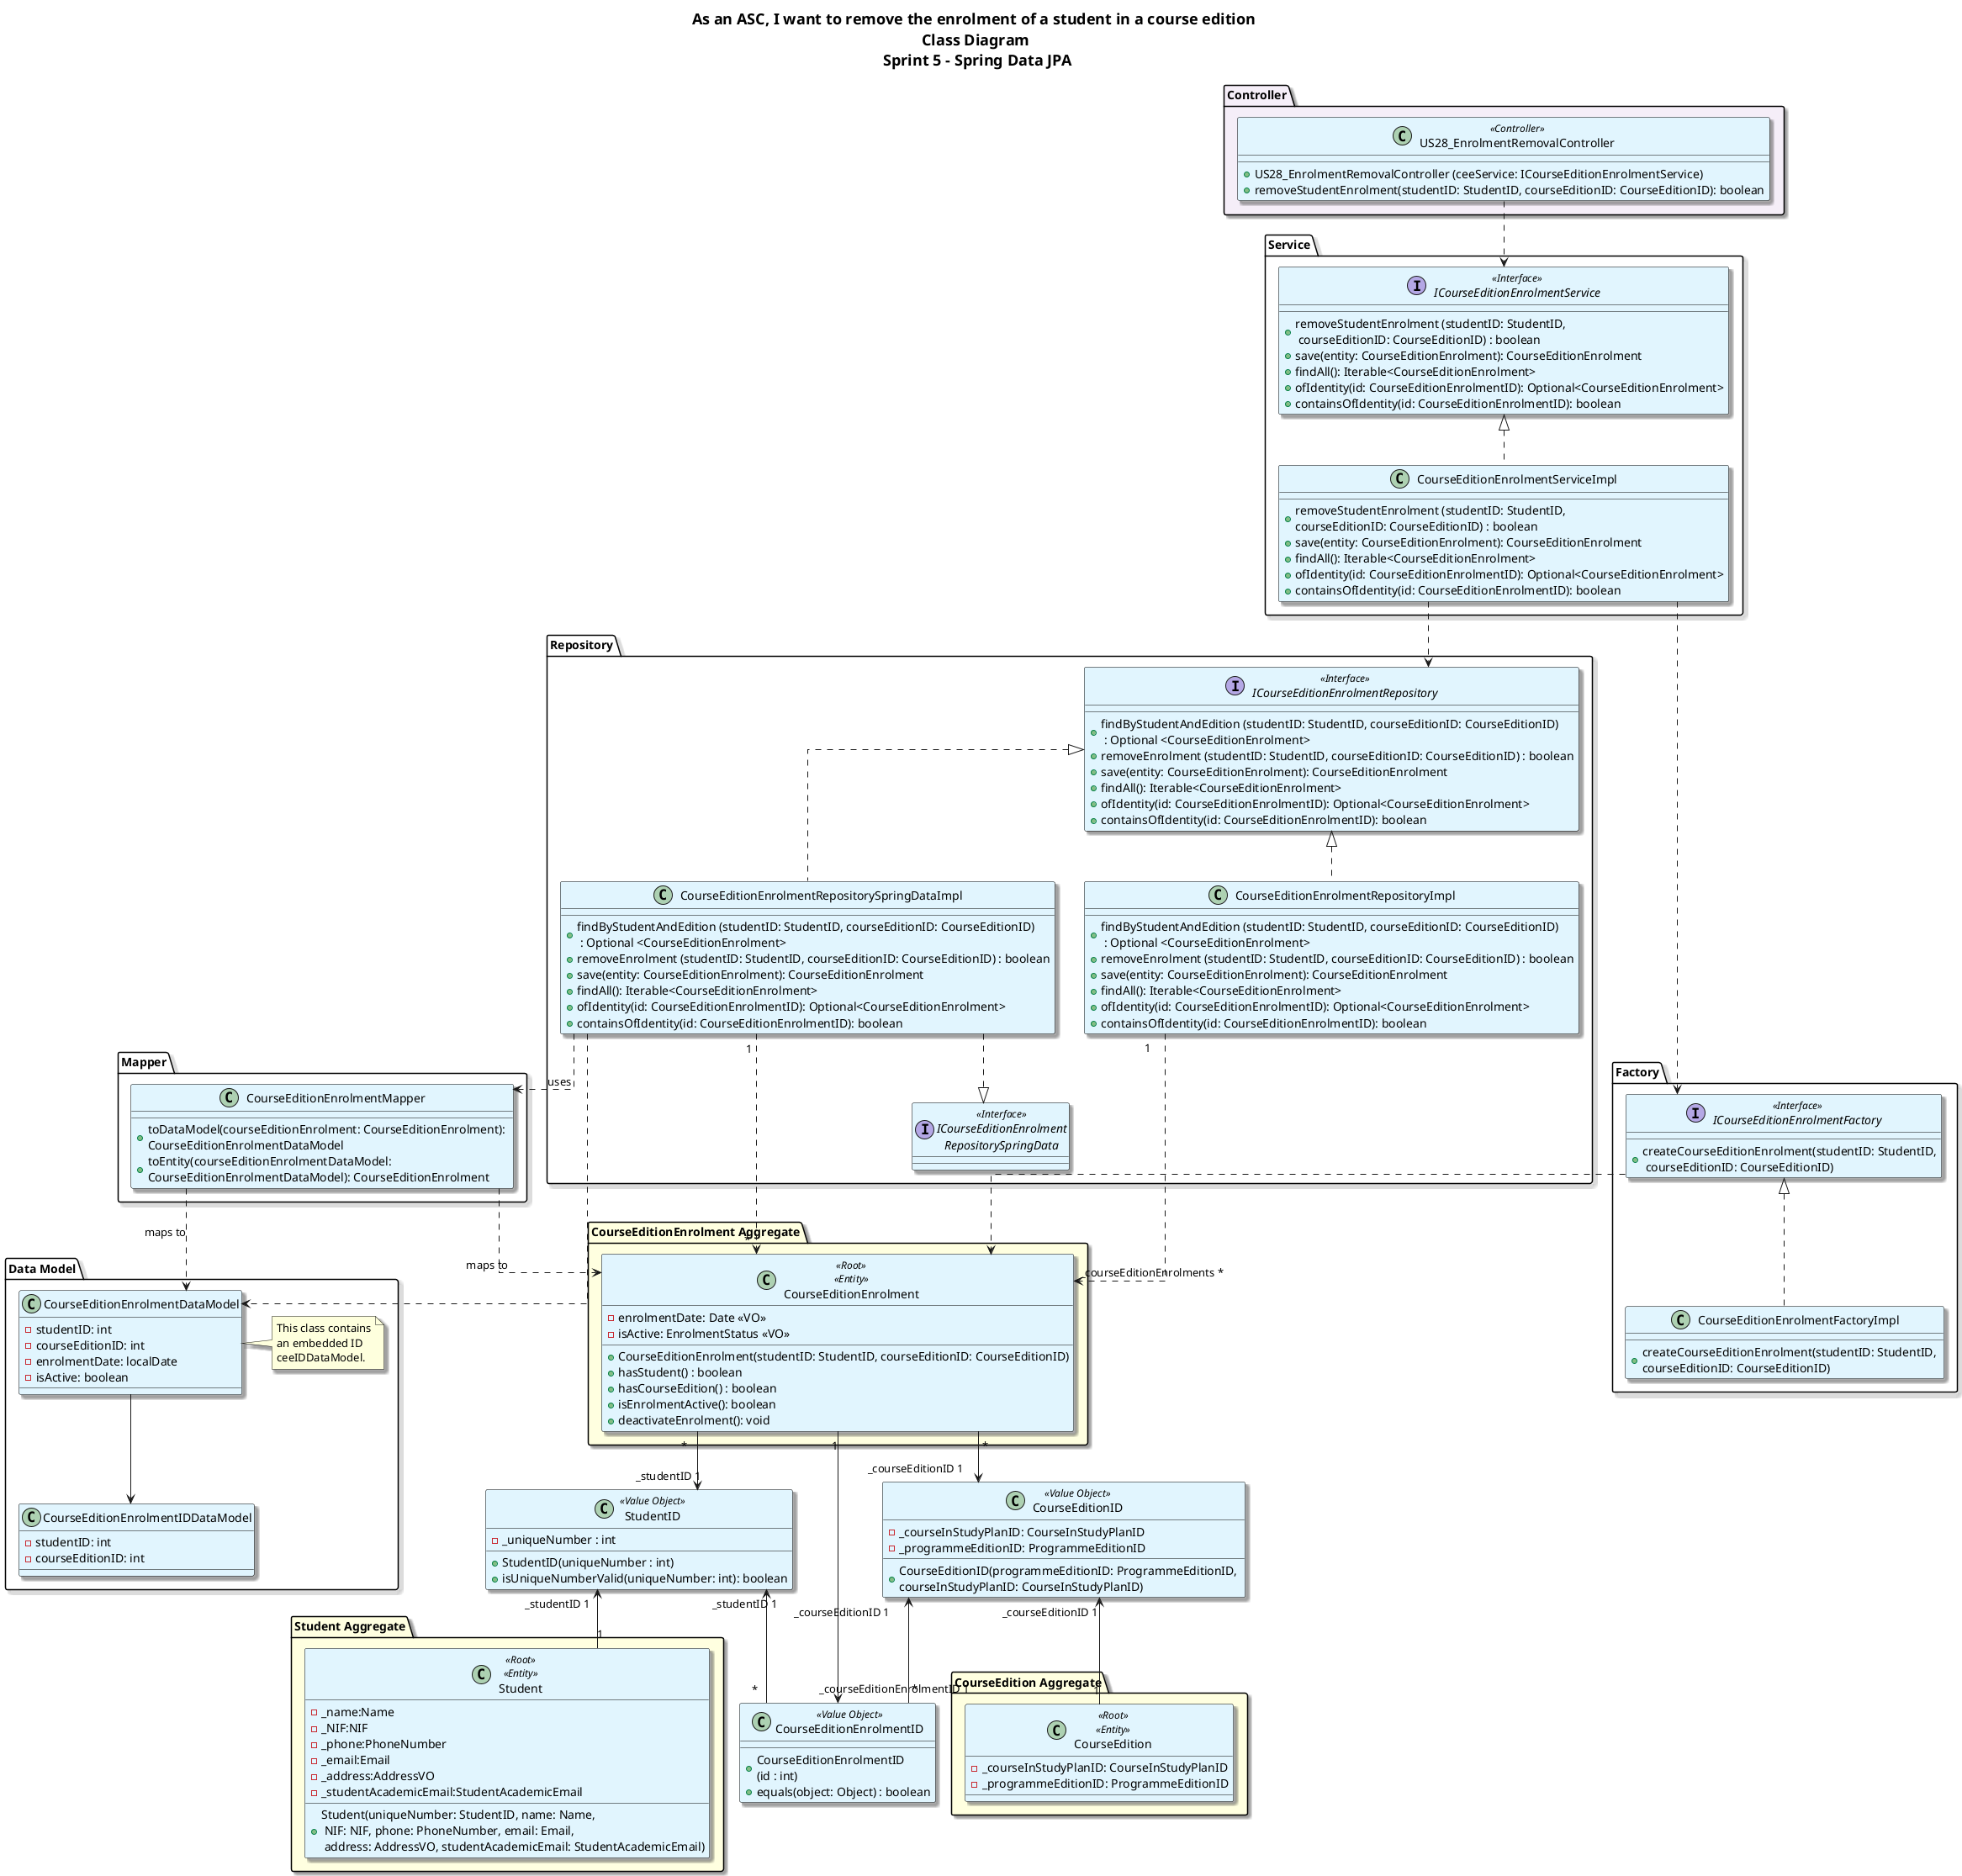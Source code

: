 @startuml
title As an ASC, I want to remove the enrolment of a student in a course edition \n Class Diagram \n Sprint 5 - Spring Data JPA

' ========== SETTINGS ==========
skinparam classBackgroundColor #E1F5FE
skinparam titleFontSize 18
skinparam linetype ortho
skinparam LegendBackgroundColor white
skinparam LegendBorderColor white
skinparam classFontSize 14
skinparam shadowing true
skinparam rectangle {
  RoundCorner 20
}
skinparam classBorderColor Black


' ========== CONTROLLER LAYER ==========
package Controller #F5EEF8{
class US28_EnrolmentRemovalController <<Controller>> {
    +US28_EnrolmentRemovalController (ceeService: ICourseEditionEnrolmentService)
    +removeStudentEnrolment(studentID: StudentID, courseEditionID: CourseEditionID): boolean
}
}


' ========== SERVICE LAYER ==========
package Service {
interface ICourseEditionEnrolmentService <<Interface>> {
    +removeStudentEnrolment (studentID: StudentID,\n courseEditionID: CourseEditionID) : boolean
    +save(entity: CourseEditionEnrolment): CourseEditionEnrolment
    +findAll(): Iterable<CourseEditionEnrolment>
    +ofIdentity(id: CourseEditionEnrolmentID): Optional<CourseEditionEnrolment>
    +containsOfIdentity(id: CourseEditionEnrolmentID): boolean
}

class CourseEditionEnrolmentServiceImpl {
    +removeStudentEnrolment (studentID: StudentID, \ncourseEditionID: CourseEditionID) : boolean
    +save(entity: CourseEditionEnrolment): CourseEditionEnrolment
    +findAll(): Iterable<CourseEditionEnrolment>
    +ofIdentity(id: CourseEditionEnrolmentID): Optional<CourseEditionEnrolment>
    +containsOfIdentity(id: CourseEditionEnrolmentID): boolean
}
}


' ========== REPOSITORY LAYER ==========
package Repository {
interface ICourseEditionEnrolmentRepository <<Interface>> {
    +findByStudentAndEdition (studentID: StudentID, courseEditionID: CourseEditionID)\n : Optional <CourseEditionEnrolment>
    +removeEnrolment (studentID: StudentID, courseEditionID: CourseEditionID) : boolean
    +save(entity: CourseEditionEnrolment): CourseEditionEnrolment
    +findAll(): Iterable<CourseEditionEnrolment>
    +ofIdentity(id: CourseEditionEnrolmentID): Optional<CourseEditionEnrolment>
    +containsOfIdentity(id: CourseEditionEnrolmentID): boolean
}

class CourseEditionEnrolmentRepositoryImpl {
    +findByStudentAndEdition (studentID: StudentID, courseEditionID: CourseEditionID)\n : Optional <CourseEditionEnrolment>
    +removeEnrolment (studentID: StudentID, courseEditionID: CourseEditionID) : boolean
    +save(entity: CourseEditionEnrolment): CourseEditionEnrolment
    +findAll(): Iterable<CourseEditionEnrolment>
    +ofIdentity(id: CourseEditionEnrolmentID): Optional<CourseEditionEnrolment>
    +containsOfIdentity(id: CourseEditionEnrolmentID): boolean
}

class CourseEditionEnrolmentRepositorySpringDataImpl{
    +findByStudentAndEdition (studentID: StudentID, courseEditionID: CourseEditionID)\n : Optional <CourseEditionEnrolment>
    +removeEnrolment (studentID: StudentID, courseEditionID: CourseEditionID) : boolean
    +save(entity: CourseEditionEnrolment): CourseEditionEnrolment
    +findAll(): Iterable<CourseEditionEnrolment>
    +ofIdentity(id: CourseEditionEnrolmentID): Optional<CourseEditionEnrolment>
    +containsOfIdentity(id: CourseEditionEnrolmentID): boolean
}

interface ICourseEditionEnrolment\nRepositorySpringData <<Interface>> {
}
}


' ========== FACTORY LAYER ==========
package Factory {
interface ICourseEditionEnrolmentFactory <<Interface>> {
    +createCourseEditionEnrolment(studentID: StudentID,\n courseEditionID: CourseEditionID)
}

class CourseEditionEnrolmentFactoryImpl {
    +createCourseEditionEnrolment(studentID: StudentID, \ncourseEditionID: CourseEditionID)
}
}


' ========== MAPPING LAYER ==========
package Mapper {
class CourseEditionEnrolmentMapper {
    +toDataModel(courseEditionEnrolment: CourseEditionEnrolment): \nCourseEditionEnrolmentDataModel
    +toEntity(courseEditionEnrolmentDataModel: \nCourseEditionEnrolmentDataModel): CourseEditionEnrolment
}
}


' ========== DATA MODEL ==========
package "Data Model" {
class CourseEditionEnrolmentDataModel {
    -studentID: int
    -courseEditionID: int
    -enrolmentDate: localDate
    -isActive: boolean
}

class CourseEditionEnrolmentIDDataModel {
    - studentID: int
    - courseEditionID: int
}

    note right of CourseEditionEnrolmentDataModel
        This class contains
        an embedded ID
        ceeIDDataModel.
    end note
}


' ========== DOMAIN: COURSE ENROLMENT AGGREGATE ==========
package "CourseEditionEnrolment Aggregate" #LightYellow{
class CourseEditionEnrolment <<Root>> <<Entity>>{
    -enrolmentDate: Date <<VO>>
    -isActive: EnrolmentStatus <<VO>>
    +CourseEditionEnrolment(studentID: StudentID, courseEditionID: CourseEditionID)
    +hasStudent() : boolean
    +hasCourseEdition() : boolean
    +isEnrolmentActive(): boolean
    +deactivateEnrolment(): void
}
}

class CourseEditionEnrolmentID <<Value Object>> {
    + CourseEditionEnrolmentID\n(id : int)
    + equals(object: Object) : boolean
}


' ========== DOMAIN: STUDENT AGGREGATE ==========
package "Student Aggregate" #LightYellow{
class Student <<Root>> <<Entity>>{
    -_name:Name
    -_NIF:NIF
    -_phone:PhoneNumber
    -_email:Email
    -_address:AddressVO
    -_studentAcademicEmail:StudentAcademicEmail
    + Student(uniqueNumber: StudentID, name: Name, \n NIF: NIF, phone: PhoneNumber, email: Email, \n address: AddressVO, studentAcademicEmail: StudentAcademicEmail)
}
}

class StudentID <<Value Object>> {
    -_uniqueNumber : int
    + StudentID(uniqueNumber : int)
    + isUniqueNumberValid(uniqueNumber: int): boolean
}


' ========== DOMAIN: COURSE EDITION AGGREGATE ==========
package "CourseEdition Aggregate" #LightYellow{
class CourseEdition <<Root>> <<Entity>>{
    -_courseInStudyPlanID: CourseInStudyPlanID
    -_programmeEditionID: ProgrammeEditionID
}
}

class CourseEditionID <<Value Object>> {
    -_courseInStudyPlanID: CourseInStudyPlanID
    -_programmeEditionID: ProgrammeEditionID
    + CourseEditionID(programmeEditionID: ProgrammeEditionID, \ncourseInStudyPlanID: CourseInStudyPlanID)
}


' ========== RELATIONSHIPS ==========
US28_EnrolmentRemovalController ..> ICourseEditionEnrolmentService
ICourseEditionEnrolmentService <|.. CourseEditionEnrolmentServiceImpl
CourseEditionEnrolmentServiceImpl ..> ICourseEditionEnrolmentRepository
CourseEditionEnrolmentServiceImpl ..> ICourseEditionEnrolmentFactory

ICourseEditionEnrolmentRepository <|.. CourseEditionEnrolmentRepositoryImpl
ICourseEditionEnrolmentRepository <|.. CourseEditionEnrolmentRepositorySpringDataImpl
CourseEditionEnrolmentRepositorySpringDataImpl ..> CourseEditionEnrolmentDataModel
CourseEditionEnrolmentRepositorySpringDataImpl "1" ..> "*" CourseEditionEnrolment
CourseEditionEnrolmentRepositorySpringDataImpl ..> CourseEditionEnrolmentMapper : uses
CourseEditionEnrolmentMapper ..> CourseEditionEnrolment : maps to
CourseEditionEnrolmentMapper ..> CourseEditionEnrolmentDataModel : maps to
CourseEditionEnrolmentDataModel --> CourseEditionEnrolmentIDDataModel
CourseEditionEnrolmentRepositorySpringDataImpl ..|> ICourseEditionEnrolment\nRepositorySpringData

CourseEditionEnrolment "*" --> "_studentID 1" StudentID
CourseEditionEnrolment "*" --> "_courseEditionID 1" CourseEditionID
StudentID "_studentID 1" <-- "1" Student
CourseEditionID "_courseEditionID 1" <-- "1" CourseEdition
CourseEditionEnrolmentID "_courseEditionEnrolmentID 1" <-- "1" CourseEditionEnrolment
StudentID "_studentID 1" <-- "*" CourseEditionEnrolmentID
CourseEditionID "_courseEditionID 1" <-- "*" CourseEditionEnrolmentID
CourseEditionEnrolmentRepositoryImpl "1"..> "_courseEditionEnrolments *" CourseEditionEnrolment

ICourseEditionEnrolmentFactory <|.. CourseEditionEnrolmentFactoryImpl
ICourseEditionEnrolmentFactory ..> CourseEditionEnrolment

@enduml
